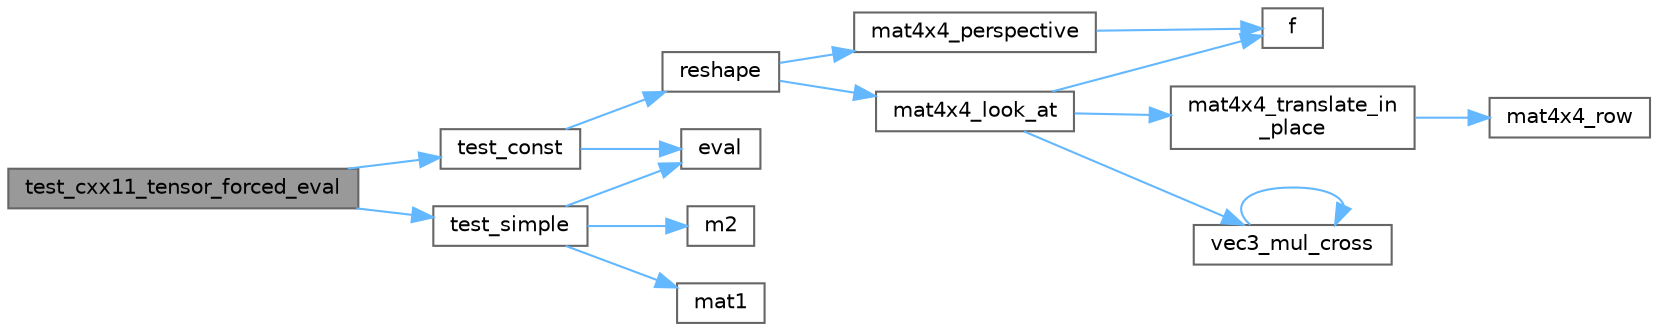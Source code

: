 digraph "test_cxx11_tensor_forced_eval"
{
 // LATEX_PDF_SIZE
  bgcolor="transparent";
  edge [fontname=Helvetica,fontsize=10,labelfontname=Helvetica,labelfontsize=10];
  node [fontname=Helvetica,fontsize=10,shape=box,height=0.2,width=0.4];
  rankdir="LR";
  Node1 [id="Node000001",label="test_cxx11_tensor_forced_eval",height=0.2,width=0.4,color="gray40", fillcolor="grey60", style="filled", fontcolor="black",tooltip=" "];
  Node1 -> Node2 [id="edge16_Node000001_Node000002",color="steelblue1",style="solid",tooltip=" "];
  Node2 [id="Node000002",label="test_const",height=0.2,width=0.4,color="grey40", fillcolor="white", style="filled",URL="$cxx11__tensor__forced__eval_8cpp.html#a6af293b8ce7c076efd044ba6bc790a55",tooltip=" "];
  Node2 -> Node3 [id="edge17_Node000002_Node000003",color="steelblue1",style="solid",tooltip=" "];
  Node3 [id="Node000003",label="eval",height=0.2,width=0.4,color="grey40", fillcolor="white", style="filled",URL="$sparse__permutations_8cpp.html#abf03ad46cd5db5b4eabad69a86a13a6c",tooltip=" "];
  Node2 -> Node4 [id="edge18_Node000002_Node000004",color="steelblue1",style="solid",tooltip=" "];
  Node4 [id="Node000004",label="reshape",height=0.2,width=0.4,color="grey40", fillcolor="white", style="filled",URL="$boing_8c.html#a5272e39ef9d8944cb3f99d656f9f555a",tooltip=" "];
  Node4 -> Node5 [id="edge19_Node000004_Node000005",color="steelblue1",style="solid",tooltip=" "];
  Node5 [id="Node000005",label="mat4x4_look_at",height=0.2,width=0.4,color="grey40", fillcolor="white", style="filled",URL="$linmath_8h.html#a730f784f4cba86a5bacb673ed937acc7",tooltip=" "];
  Node5 -> Node6 [id="edge20_Node000005_Node000006",color="steelblue1",style="solid",tooltip=" "];
  Node6 [id="Node000006",label="f",height=0.2,width=0.4,color="grey40", fillcolor="white", style="filled",URL="$cxx11__tensor__map_8cpp.html#a7f507fea02198f6cb81c86640c7b1a4e",tooltip=" "];
  Node5 -> Node7 [id="edge21_Node000005_Node000007",color="steelblue1",style="solid",tooltip=" "];
  Node7 [id="Node000007",label="mat4x4_translate_in\l_place",height=0.2,width=0.4,color="grey40", fillcolor="white", style="filled",URL="$linmath_8h.html#aeee92b2bb754bab7d7cfecb086c39f98",tooltip=" "];
  Node7 -> Node8 [id="edge22_Node000007_Node000008",color="steelblue1",style="solid",tooltip=" "];
  Node8 [id="Node000008",label="mat4x4_row",height=0.2,width=0.4,color="grey40", fillcolor="white", style="filled",URL="$linmath_8h.html#a2266fae5e790b073bd4323f8c421ba67",tooltip=" "];
  Node5 -> Node9 [id="edge23_Node000005_Node000009",color="steelblue1",style="solid",tooltip=" "];
  Node9 [id="Node000009",label="vec3_mul_cross",height=0.2,width=0.4,color="grey40", fillcolor="white", style="filled",URL="$linmath_8h.html#afd95d1931b51103bc155e67756e1ef29",tooltip=" "];
  Node9 -> Node9 [id="edge24_Node000009_Node000009",color="steelblue1",style="solid",tooltip=" "];
  Node4 -> Node10 [id="edge25_Node000004_Node000010",color="steelblue1",style="solid",tooltip=" "];
  Node10 [id="Node000010",label="mat4x4_perspective",height=0.2,width=0.4,color="grey40", fillcolor="white", style="filled",URL="$linmath_8h.html#a94145cd87abb64ac311b7937f5b822b6",tooltip=" "];
  Node10 -> Node6 [id="edge26_Node000010_Node000006",color="steelblue1",style="solid",tooltip=" "];
  Node1 -> Node11 [id="edge27_Node000001_Node000011",color="steelblue1",style="solid",tooltip=" "];
  Node11 [id="Node000011",label="test_simple",height=0.2,width=0.4,color="grey40", fillcolor="white", style="filled",URL="$cxx11__tensor__forced__eval_8cpp.html#aa5c0cddc3d4c44f6b7e8e47345b4f6bb",tooltip=" "];
  Node11 -> Node3 [id="edge28_Node000011_Node000003",color="steelblue1",style="solid",tooltip=" "];
  Node11 -> Node12 [id="edge29_Node000011_Node000012",color="steelblue1",style="solid",tooltip=" "];
  Node12 [id="Node000012",label="m2",height=0.2,width=0.4,color="grey40", fillcolor="white", style="filled",URL="$_tutorial___map__using_8cpp.html#ab3a01b595d22393ace0d30d5fa299f76",tooltip=" "];
  Node11 -> Node13 [id="edge30_Node000011_Node000013",color="steelblue1",style="solid",tooltip=" "];
  Node13 [id="Node000013",label="mat1",height=0.2,width=0.4,color="grey40", fillcolor="white", style="filled",URL="$_tutorial___advanced_initialization___three_ways_8cpp.html#a41fdd9e057fe4da2425ee385b574be93",tooltip=" "];
}
